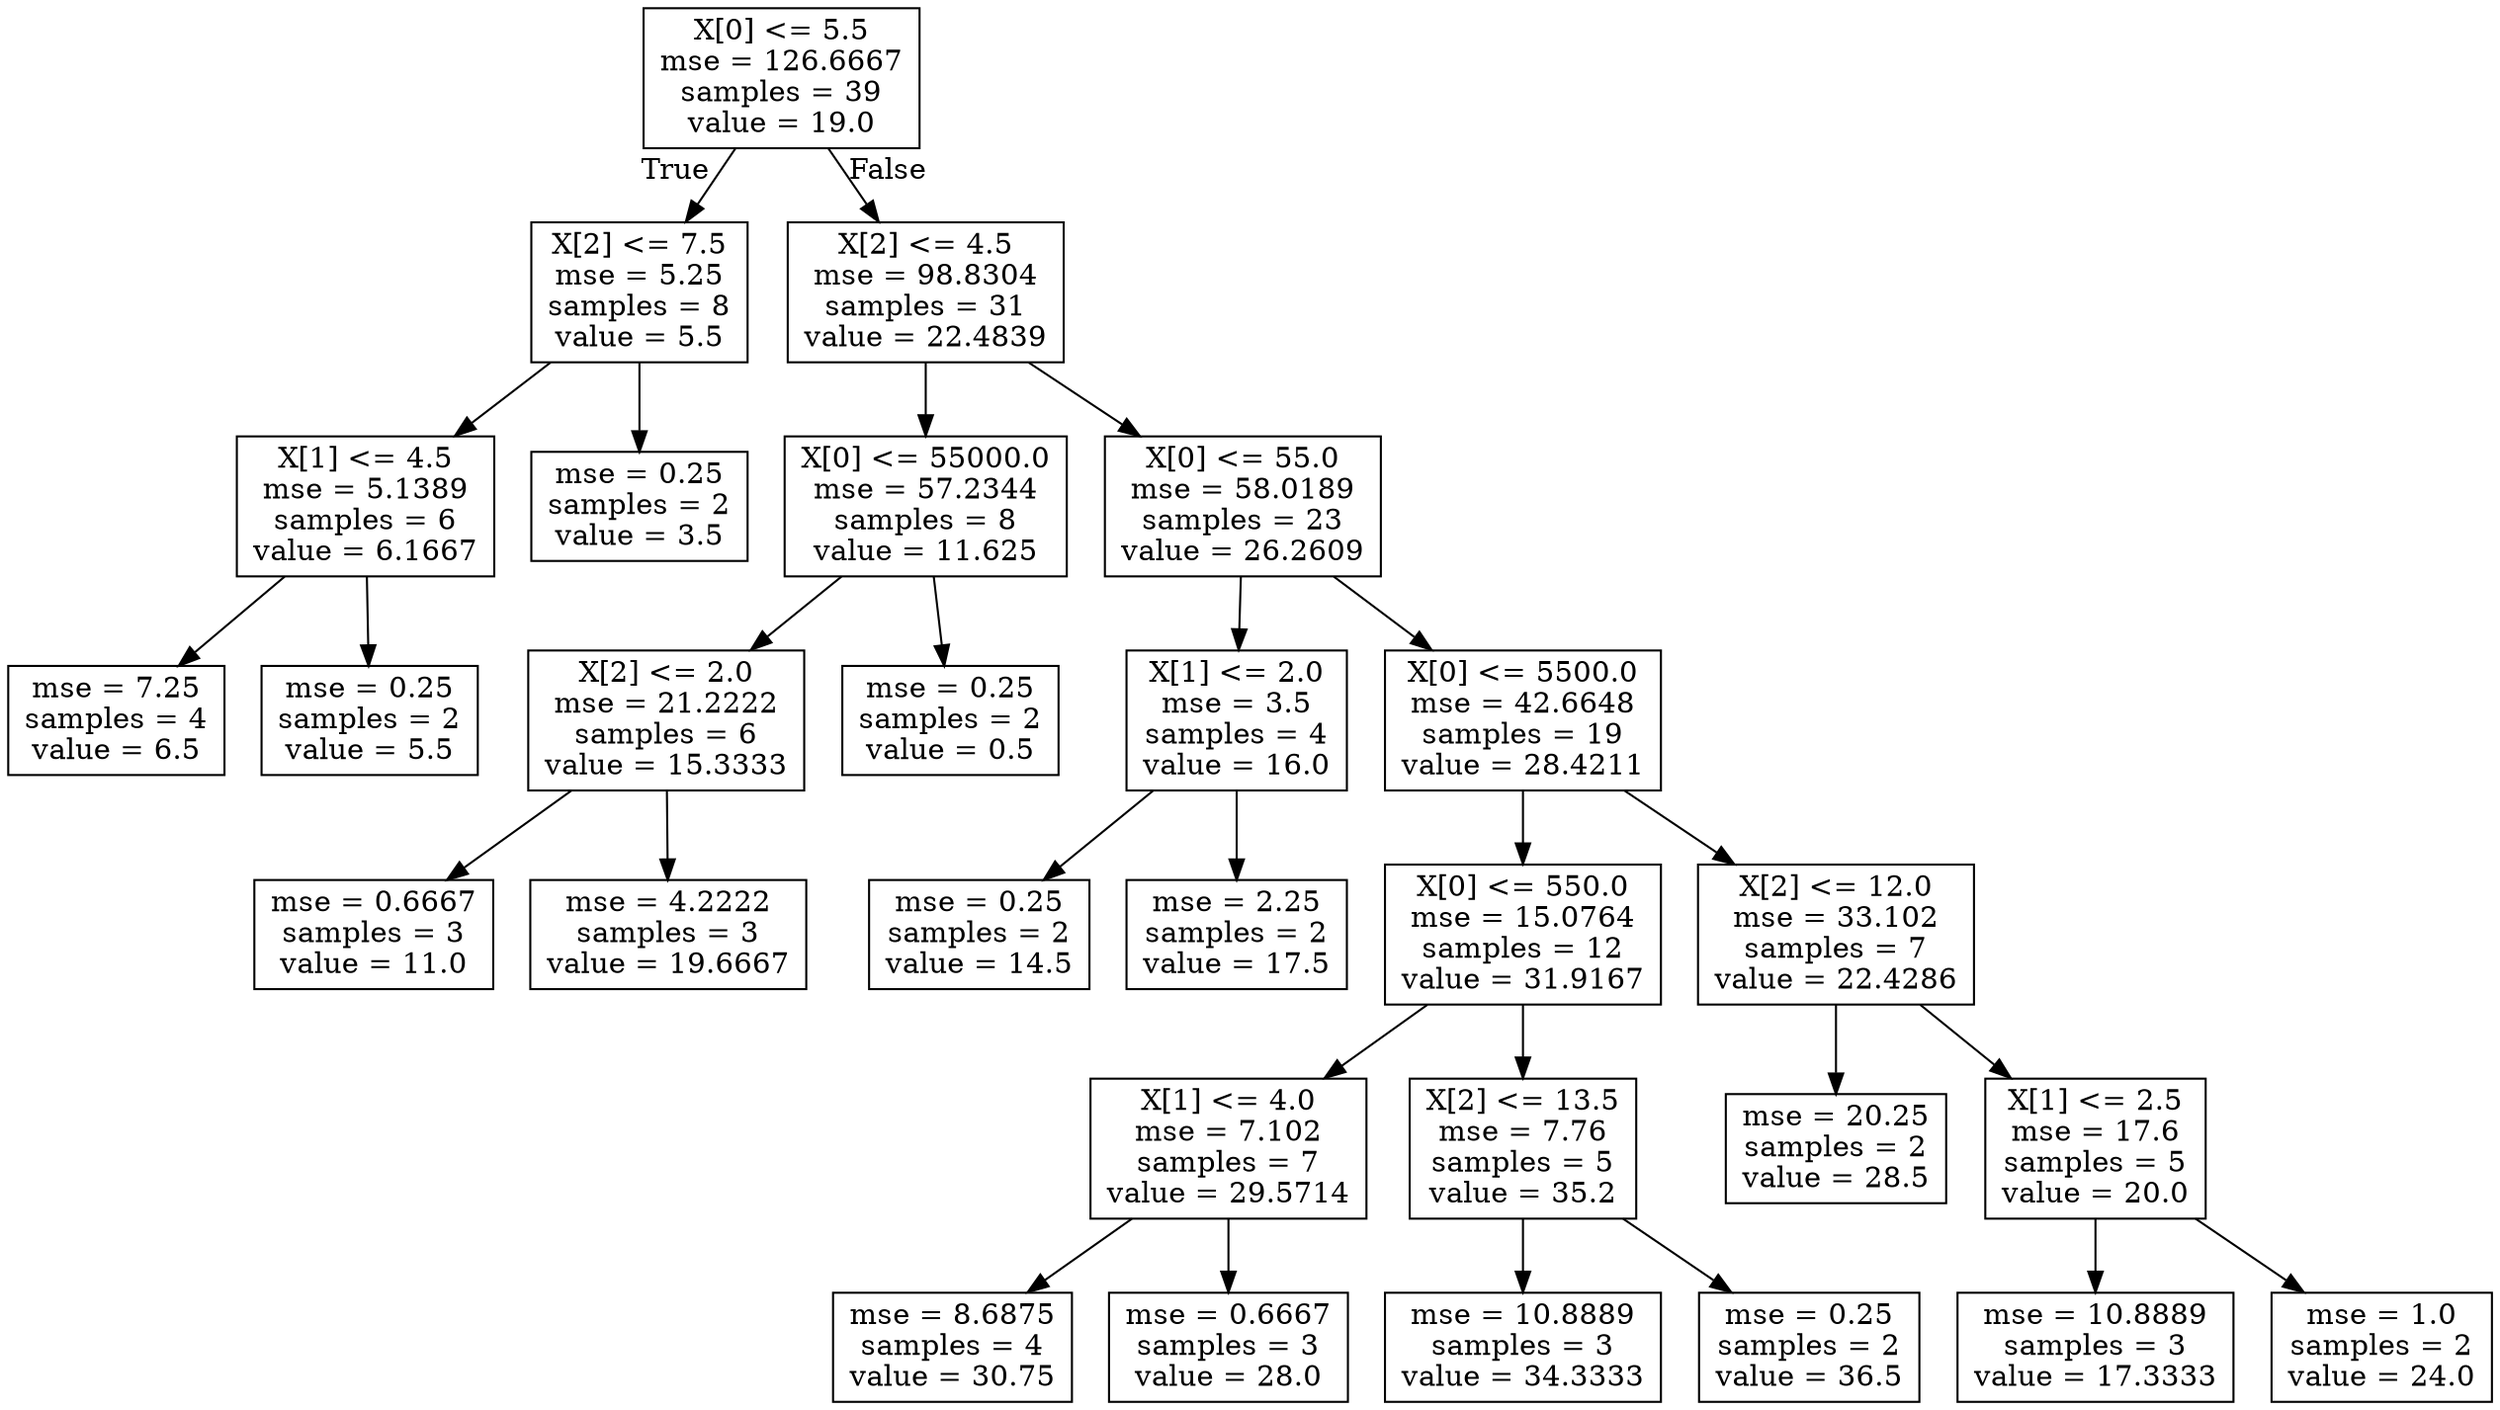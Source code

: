 digraph Tree {
node [shape=box] ;
0 [label="X[0] <= 5.5\nmse = 126.6667\nsamples = 39\nvalue = 19.0"] ;
1 [label="X[2] <= 7.5\nmse = 5.25\nsamples = 8\nvalue = 5.5"] ;
0 -> 1 [labeldistance=2.5, labelangle=45, headlabel="True"] ;
2 [label="X[1] <= 4.5\nmse = 5.1389\nsamples = 6\nvalue = 6.1667"] ;
1 -> 2 ;
3 [label="mse = 7.25\nsamples = 4\nvalue = 6.5"] ;
2 -> 3 ;
4 [label="mse = 0.25\nsamples = 2\nvalue = 5.5"] ;
2 -> 4 ;
5 [label="mse = 0.25\nsamples = 2\nvalue = 3.5"] ;
1 -> 5 ;
6 [label="X[2] <= 4.5\nmse = 98.8304\nsamples = 31\nvalue = 22.4839"] ;
0 -> 6 [labeldistance=2.5, labelangle=-45, headlabel="False"] ;
7 [label="X[0] <= 55000.0\nmse = 57.2344\nsamples = 8\nvalue = 11.625"] ;
6 -> 7 ;
8 [label="X[2] <= 2.0\nmse = 21.2222\nsamples = 6\nvalue = 15.3333"] ;
7 -> 8 ;
9 [label="mse = 0.6667\nsamples = 3\nvalue = 11.0"] ;
8 -> 9 ;
10 [label="mse = 4.2222\nsamples = 3\nvalue = 19.6667"] ;
8 -> 10 ;
11 [label="mse = 0.25\nsamples = 2\nvalue = 0.5"] ;
7 -> 11 ;
12 [label="X[0] <= 55.0\nmse = 58.0189\nsamples = 23\nvalue = 26.2609"] ;
6 -> 12 ;
13 [label="X[1] <= 2.0\nmse = 3.5\nsamples = 4\nvalue = 16.0"] ;
12 -> 13 ;
14 [label="mse = 0.25\nsamples = 2\nvalue = 14.5"] ;
13 -> 14 ;
15 [label="mse = 2.25\nsamples = 2\nvalue = 17.5"] ;
13 -> 15 ;
16 [label="X[0] <= 5500.0\nmse = 42.6648\nsamples = 19\nvalue = 28.4211"] ;
12 -> 16 ;
17 [label="X[0] <= 550.0\nmse = 15.0764\nsamples = 12\nvalue = 31.9167"] ;
16 -> 17 ;
18 [label="X[1] <= 4.0\nmse = 7.102\nsamples = 7\nvalue = 29.5714"] ;
17 -> 18 ;
19 [label="mse = 8.6875\nsamples = 4\nvalue = 30.75"] ;
18 -> 19 ;
20 [label="mse = 0.6667\nsamples = 3\nvalue = 28.0"] ;
18 -> 20 ;
21 [label="X[2] <= 13.5\nmse = 7.76\nsamples = 5\nvalue = 35.2"] ;
17 -> 21 ;
22 [label="mse = 10.8889\nsamples = 3\nvalue = 34.3333"] ;
21 -> 22 ;
23 [label="mse = 0.25\nsamples = 2\nvalue = 36.5"] ;
21 -> 23 ;
24 [label="X[2] <= 12.0\nmse = 33.102\nsamples = 7\nvalue = 22.4286"] ;
16 -> 24 ;
25 [label="mse = 20.25\nsamples = 2\nvalue = 28.5"] ;
24 -> 25 ;
26 [label="X[1] <= 2.5\nmse = 17.6\nsamples = 5\nvalue = 20.0"] ;
24 -> 26 ;
27 [label="mse = 10.8889\nsamples = 3\nvalue = 17.3333"] ;
26 -> 27 ;
28 [label="mse = 1.0\nsamples = 2\nvalue = 24.0"] ;
26 -> 28 ;
}